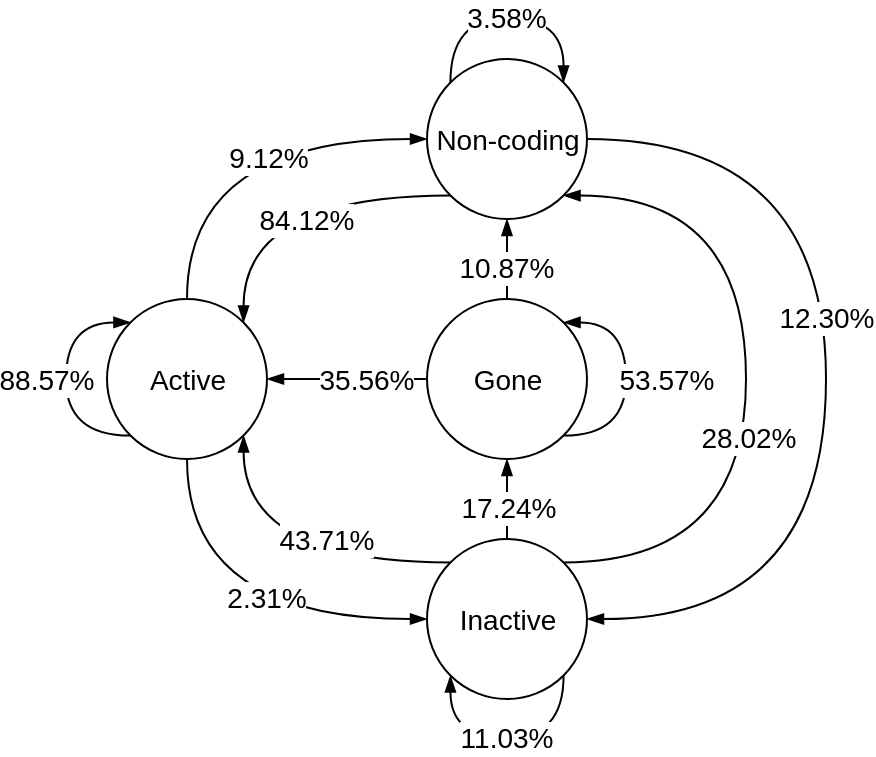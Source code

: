 <mxfile version="11.1.5" type="device" pages="1"><diagram id="9UBkWEJo5CrtoVMXHFSm" name="Pagina-1"><mxGraphModel dx="1185" dy="707" grid="1" gridSize="10" guides="1" tooltips="1" connect="1" arrows="1" fold="1" page="1" pageScale="1" pageWidth="827" pageHeight="1169" math="0" shadow="0"><root><mxCell id="0"/><mxCell id="1" parent="0"/><mxCell id="ETJxlcDzpi-eIdzhuBG9-2" style="edgeStyle=orthogonalEdgeStyle;rounded=0;orthogonalLoop=1;jettySize=auto;html=1;exitX=0.5;exitY=0;exitDx=0;exitDy=0;entryX=0;entryY=0.5;entryDx=0;entryDy=0;endArrow=blockThin;endFill=1;curved=1;fontSize=14;" edge="1" parent="1" source="ETJxlcDzpi-eIdzhuBG9-6" target="ETJxlcDzpi-eIdzhuBG9-11"><mxGeometry relative="1" as="geometry"/></mxCell><mxCell id="ETJxlcDzpi-eIdzhuBG9-3" value="9.12%" style="text;html=1;resizable=0;points=[];align=center;verticalAlign=middle;labelBackgroundColor=#ffffff;fontSize=14;" vertex="1" connectable="0" parent="ETJxlcDzpi-eIdzhuBG9-2"><mxGeometry x="-0.156" y="-25" relative="1" as="geometry"><mxPoint x="35.5" y="-15.5" as="offset"/></mxGeometry></mxCell><mxCell id="ETJxlcDzpi-eIdzhuBG9-4" style="edgeStyle=orthogonalEdgeStyle;curved=1;rounded=0;orthogonalLoop=1;jettySize=auto;html=1;exitX=0.5;exitY=1;exitDx=0;exitDy=0;entryX=0;entryY=0.5;entryDx=0;entryDy=0;endArrow=blockThin;endFill=1;fontSize=14;" edge="1" parent="1" source="ETJxlcDzpi-eIdzhuBG9-6" target="ETJxlcDzpi-eIdzhuBG9-23"><mxGeometry relative="1" as="geometry"><Array as="points"><mxPoint x="249" y="540"/></Array></mxGeometry></mxCell><mxCell id="ETJxlcDzpi-eIdzhuBG9-5" value="2.31%" style="text;html=1;resizable=0;points=[];align=center;verticalAlign=middle;labelBackgroundColor=#ffffff;fontSize=14;" vertex="1" connectable="0" parent="ETJxlcDzpi-eIdzhuBG9-4"><mxGeometry x="-0.21" y="-16" relative="1" as="geometry"><mxPoint x="55.5" y="-9.5" as="offset"/></mxGeometry></mxCell><mxCell id="ETJxlcDzpi-eIdzhuBG9-6" value="Active" style="ellipse;whiteSpace=wrap;html=1;fontSize=14;" vertex="1" parent="1"><mxGeometry x="208.5" y="380.5" width="80" height="80" as="geometry"/></mxCell><mxCell id="ETJxlcDzpi-eIdzhuBG9-7" style="edgeStyle=orthogonalEdgeStyle;curved=1;rounded=0;orthogonalLoop=1;jettySize=auto;html=1;exitX=0;exitY=1;exitDx=0;exitDy=0;entryX=1;entryY=0;entryDx=0;entryDy=0;endArrow=blockThin;endFill=1;fontSize=14;" edge="1" parent="1" source="ETJxlcDzpi-eIdzhuBG9-11" target="ETJxlcDzpi-eIdzhuBG9-6"><mxGeometry relative="1" as="geometry"><Array as="points"><mxPoint x="277" y="329"/></Array></mxGeometry></mxCell><mxCell id="ETJxlcDzpi-eIdzhuBG9-8" value="84.12%" style="text;html=1;resizable=0;points=[];align=center;verticalAlign=middle;labelBackgroundColor=#ffffff;fontSize=14;" vertex="1" connectable="0" parent="ETJxlcDzpi-eIdzhuBG9-7"><mxGeometry x="-0.237" y="-12" relative="1" as="geometry"><mxPoint x="-9" y="24" as="offset"/></mxGeometry></mxCell><mxCell id="ETJxlcDzpi-eIdzhuBG9-9" style="edgeStyle=orthogonalEdgeStyle;curved=1;rounded=0;orthogonalLoop=1;jettySize=auto;html=1;exitX=1;exitY=0.5;exitDx=0;exitDy=0;entryX=1;entryY=0.5;entryDx=0;entryDy=0;endArrow=blockThin;endFill=1;fontSize=14;" edge="1" parent="1" source="ETJxlcDzpi-eIdzhuBG9-11" target="ETJxlcDzpi-eIdzhuBG9-23"><mxGeometry relative="1" as="geometry"><Array as="points"><mxPoint x="568" y="300"/><mxPoint x="568" y="540"/></Array></mxGeometry></mxCell><mxCell id="ETJxlcDzpi-eIdzhuBG9-10" value="12.30%" style="text;html=1;resizable=0;points=[];align=center;verticalAlign=middle;labelBackgroundColor=#ffffff;fontSize=14;" vertex="1" connectable="0" parent="ETJxlcDzpi-eIdzhuBG9-9"><mxGeometry x="-0.147" y="-5" relative="1" as="geometry"><mxPoint x="5" y="4.5" as="offset"/></mxGeometry></mxCell><mxCell id="ETJxlcDzpi-eIdzhuBG9-11" value="Non-coding" style="ellipse;whiteSpace=wrap;html=1;fontSize=14;" vertex="1" parent="1"><mxGeometry x="368.5" y="260.5" width="80" height="80" as="geometry"/></mxCell><mxCell id="ETJxlcDzpi-eIdzhuBG9-12" style="edgeStyle=orthogonalEdgeStyle;curved=1;rounded=0;orthogonalLoop=1;jettySize=auto;html=1;exitX=0.5;exitY=0;exitDx=0;exitDy=0;entryX=0.5;entryY=1;entryDx=0;entryDy=0;endArrow=blockThin;endFill=1;fontSize=14;" edge="1" parent="1" source="ETJxlcDzpi-eIdzhuBG9-16" target="ETJxlcDzpi-eIdzhuBG9-11"><mxGeometry relative="1" as="geometry"><Array as="points"><mxPoint x="409" y="360"/><mxPoint x="409" y="360"/></Array></mxGeometry></mxCell><mxCell id="ETJxlcDzpi-eIdzhuBG9-13" value="10.87%" style="text;html=1;resizable=0;points=[];align=center;verticalAlign=middle;labelBackgroundColor=#ffffff;fontSize=14;" vertex="1" connectable="0" parent="ETJxlcDzpi-eIdzhuBG9-12"><mxGeometry x="-0.24" y="24" relative="1" as="geometry"><mxPoint x="23.5" y="-1" as="offset"/></mxGeometry></mxCell><mxCell id="ETJxlcDzpi-eIdzhuBG9-14" style="edgeStyle=orthogonalEdgeStyle;curved=1;rounded=0;orthogonalLoop=1;jettySize=auto;html=1;endArrow=blockThin;endFill=1;entryX=1;entryY=0.5;entryDx=0;entryDy=0;exitX=0;exitY=0.5;exitDx=0;exitDy=0;fontSize=14;" edge="1" parent="1" source="ETJxlcDzpi-eIdzhuBG9-16" target="ETJxlcDzpi-eIdzhuBG9-6"><mxGeometry relative="1" as="geometry"><mxPoint x="368" y="470" as="sourcePoint"/><mxPoint x="278" y="449" as="targetPoint"/><Array as="points"><mxPoint x="369" y="420"/><mxPoint x="328" y="420"/><mxPoint x="328" y="421"/></Array></mxGeometry></mxCell><mxCell id="ETJxlcDzpi-eIdzhuBG9-15" value="35.56%" style="text;html=1;resizable=0;points=[];align=center;verticalAlign=middle;labelBackgroundColor=#ffffff;fontSize=14;" vertex="1" connectable="0" parent="ETJxlcDzpi-eIdzhuBG9-14"><mxGeometry x="0.125" y="-2" relative="1" as="geometry"><mxPoint x="14.5" y="2" as="offset"/></mxGeometry></mxCell><mxCell id="ETJxlcDzpi-eIdzhuBG9-16" value="Gone" style="ellipse;whiteSpace=wrap;html=1;fontSize=14;" vertex="1" parent="1"><mxGeometry x="368.5" y="380.5" width="80" height="80" as="geometry"/></mxCell><mxCell id="ETJxlcDzpi-eIdzhuBG9-17" style="edgeStyle=orthogonalEdgeStyle;curved=1;rounded=0;orthogonalLoop=1;jettySize=auto;html=1;entryX=1;entryY=1;entryDx=0;entryDy=0;endArrow=blockThin;endFill=1;exitX=0;exitY=0;exitDx=0;exitDy=0;fontSize=14;" edge="1" parent="1" source="ETJxlcDzpi-eIdzhuBG9-23" target="ETJxlcDzpi-eIdzhuBG9-6"><mxGeometry relative="1" as="geometry"><mxPoint x="448.5" y="540.5" as="sourcePoint"/></mxGeometry></mxCell><mxCell id="ETJxlcDzpi-eIdzhuBG9-18" value="43.71%" style="text;html=1;resizable=0;points=[];align=center;verticalAlign=middle;labelBackgroundColor=#ffffff;fontSize=14;" vertex="1" connectable="0" parent="ETJxlcDzpi-eIdzhuBG9-17"><mxGeometry x="-0.24" y="-22" relative="1" as="geometry"><mxPoint x="1" y="10.5" as="offset"/></mxGeometry></mxCell><mxCell id="ETJxlcDzpi-eIdzhuBG9-19" style="edgeStyle=orthogonalEdgeStyle;curved=1;rounded=0;orthogonalLoop=1;jettySize=auto;html=1;entryX=0.5;entryY=1;entryDx=0;entryDy=0;endArrow=blockThin;endFill=1;exitX=0.5;exitY=0;exitDx=0;exitDy=0;fontSize=14;" edge="1" parent="1" source="ETJxlcDzpi-eIdzhuBG9-23" target="ETJxlcDzpi-eIdzhuBG9-16"><mxGeometry relative="1" as="geometry"><mxPoint x="448" y="520" as="sourcePoint"/><Array as="points"/></mxGeometry></mxCell><mxCell id="ETJxlcDzpi-eIdzhuBG9-20" value="17.24%" style="text;html=1;resizable=0;points=[];align=center;verticalAlign=middle;labelBackgroundColor=#ffffff;fontSize=14;" vertex="1" connectable="0" parent="ETJxlcDzpi-eIdzhuBG9-19"><mxGeometry x="-0.271" y="19" relative="1" as="geometry"><mxPoint x="19" y="-1" as="offset"/></mxGeometry></mxCell><mxCell id="ETJxlcDzpi-eIdzhuBG9-21" style="edgeStyle=orthogonalEdgeStyle;curved=1;rounded=0;orthogonalLoop=1;jettySize=auto;html=1;exitX=1;exitY=0;exitDx=0;exitDy=0;entryX=1;entryY=1;entryDx=0;entryDy=0;endArrow=blockThin;endFill=1;fontSize=14;" edge="1" parent="1" source="ETJxlcDzpi-eIdzhuBG9-23" target="ETJxlcDzpi-eIdzhuBG9-11"><mxGeometry relative="1" as="geometry"><Array as="points"><mxPoint x="528" y="512"/><mxPoint x="528" y="329"/></Array></mxGeometry></mxCell><mxCell id="ETJxlcDzpi-eIdzhuBG9-22" value="28.02%" style="text;html=1;resizable=0;points=[];align=center;verticalAlign=middle;labelBackgroundColor=#ffffff;direction=south;fontSize=14;" vertex="1" connectable="0" parent="ETJxlcDzpi-eIdzhuBG9-21"><mxGeometry y="-25" relative="1" as="geometry"><mxPoint x="-24.5" y="29.5" as="offset"/></mxGeometry></mxCell><mxCell id="ETJxlcDzpi-eIdzhuBG9-23" value="Inactive" style="ellipse;whiteSpace=wrap;html=1;fontSize=14;" vertex="1" parent="1"><mxGeometry x="368.5" y="500.5" width="80" height="80" as="geometry"/></mxCell><mxCell id="ETJxlcDzpi-eIdzhuBG9-24" style="edgeStyle=orthogonalEdgeStyle;curved=1;rounded=0;orthogonalLoop=1;jettySize=auto;html=1;exitX=0;exitY=1;exitDx=0;exitDy=0;endArrow=blockThin;endFill=1;entryX=0;entryY=0;entryDx=0;entryDy=0;fontSize=14;" edge="1" parent="1" source="ETJxlcDzpi-eIdzhuBG9-6" target="ETJxlcDzpi-eIdzhuBG9-6"><mxGeometry relative="1" as="geometry"><Array as="points"><mxPoint x="188" y="449"/><mxPoint x="188" y="392"/></Array><mxPoint x="198" y="290" as="targetPoint"/></mxGeometry></mxCell><mxCell id="ETJxlcDzpi-eIdzhuBG9-25" value="88.57%" style="text;html=1;resizable=0;points=[];align=center;verticalAlign=middle;labelBackgroundColor=#ffffff;fontSize=14;" vertex="1" connectable="0" parent="ETJxlcDzpi-eIdzhuBG9-24"><mxGeometry x="0.198" y="-2" relative="1" as="geometry"><mxPoint x="-12" y="12" as="offset"/></mxGeometry></mxCell><mxCell id="ETJxlcDzpi-eIdzhuBG9-26" style="edgeStyle=orthogonalEdgeStyle;curved=1;rounded=0;orthogonalLoop=1;jettySize=auto;html=1;exitX=1;exitY=1;exitDx=0;exitDy=0;entryX=0;entryY=1;entryDx=0;entryDy=0;endArrow=blockThin;endFill=1;fontSize=14;" edge="1" parent="1" source="ETJxlcDzpi-eIdzhuBG9-23" target="ETJxlcDzpi-eIdzhuBG9-23"><mxGeometry relative="1" as="geometry"><Array as="points"><mxPoint x="437" y="600"/><mxPoint x="381" y="600"/></Array></mxGeometry></mxCell><mxCell id="ETJxlcDzpi-eIdzhuBG9-27" value="11.03%" style="text;html=1;resizable=0;points=[];align=center;verticalAlign=middle;labelBackgroundColor=#ffffff;fontSize=14;" vertex="1" connectable="0" parent="ETJxlcDzpi-eIdzhuBG9-26"><mxGeometry x="-0.365" y="-16" relative="1" as="geometry"><mxPoint x="-22" y="15.5" as="offset"/></mxGeometry></mxCell><mxCell id="ETJxlcDzpi-eIdzhuBG9-28" style="edgeStyle=orthogonalEdgeStyle;curved=1;rounded=0;orthogonalLoop=1;jettySize=auto;html=1;exitX=1;exitY=1;exitDx=0;exitDy=0;entryX=1;entryY=0;entryDx=0;entryDy=0;endArrow=blockThin;endFill=1;fontSize=14;" edge="1" parent="1" source="ETJxlcDzpi-eIdzhuBG9-16" target="ETJxlcDzpi-eIdzhuBG9-16"><mxGeometry relative="1" as="geometry"><mxPoint x="574.5" y="408.5" as="sourcePoint"/><mxPoint x="518.5" y="408.5" as="targetPoint"/><Array as="points"><mxPoint x="468" y="449"/><mxPoint x="468" y="392"/></Array></mxGeometry></mxCell><mxCell id="ETJxlcDzpi-eIdzhuBG9-29" value="53.57%" style="text;html=1;resizable=0;points=[];align=center;verticalAlign=middle;labelBackgroundColor=#ffffff;fontSize=14;" vertex="1" connectable="0" parent="ETJxlcDzpi-eIdzhuBG9-28"><mxGeometry x="0.104" y="-1" relative="1" as="geometry"><mxPoint x="19" y="6" as="offset"/></mxGeometry></mxCell><mxCell id="ETJxlcDzpi-eIdzhuBG9-30" style="edgeStyle=orthogonalEdgeStyle;curved=1;rounded=0;orthogonalLoop=1;jettySize=auto;html=1;exitX=0;exitY=0;exitDx=0;exitDy=0;entryX=1;entryY=0;entryDx=0;entryDy=0;endArrow=blockThin;endFill=1;fontSize=14;" edge="1" parent="1" source="ETJxlcDzpi-eIdzhuBG9-11" target="ETJxlcDzpi-eIdzhuBG9-11"><mxGeometry relative="1" as="geometry"><Array as="points"><mxPoint x="381" y="240"/><mxPoint x="437" y="240"/></Array></mxGeometry></mxCell><mxCell id="ETJxlcDzpi-eIdzhuBG9-31" value="3.58%" style="text;html=1;resizable=0;points=[];align=center;verticalAlign=middle;labelBackgroundColor=#ffffff;fontSize=14;" vertex="1" connectable="0" parent="ETJxlcDzpi-eIdzhuBG9-30"><mxGeometry x="0.177" y="-2" relative="1" as="geometry"><mxPoint x="-11" y="-2.5" as="offset"/></mxGeometry></mxCell></root></mxGraphModel></diagram></mxfile>
